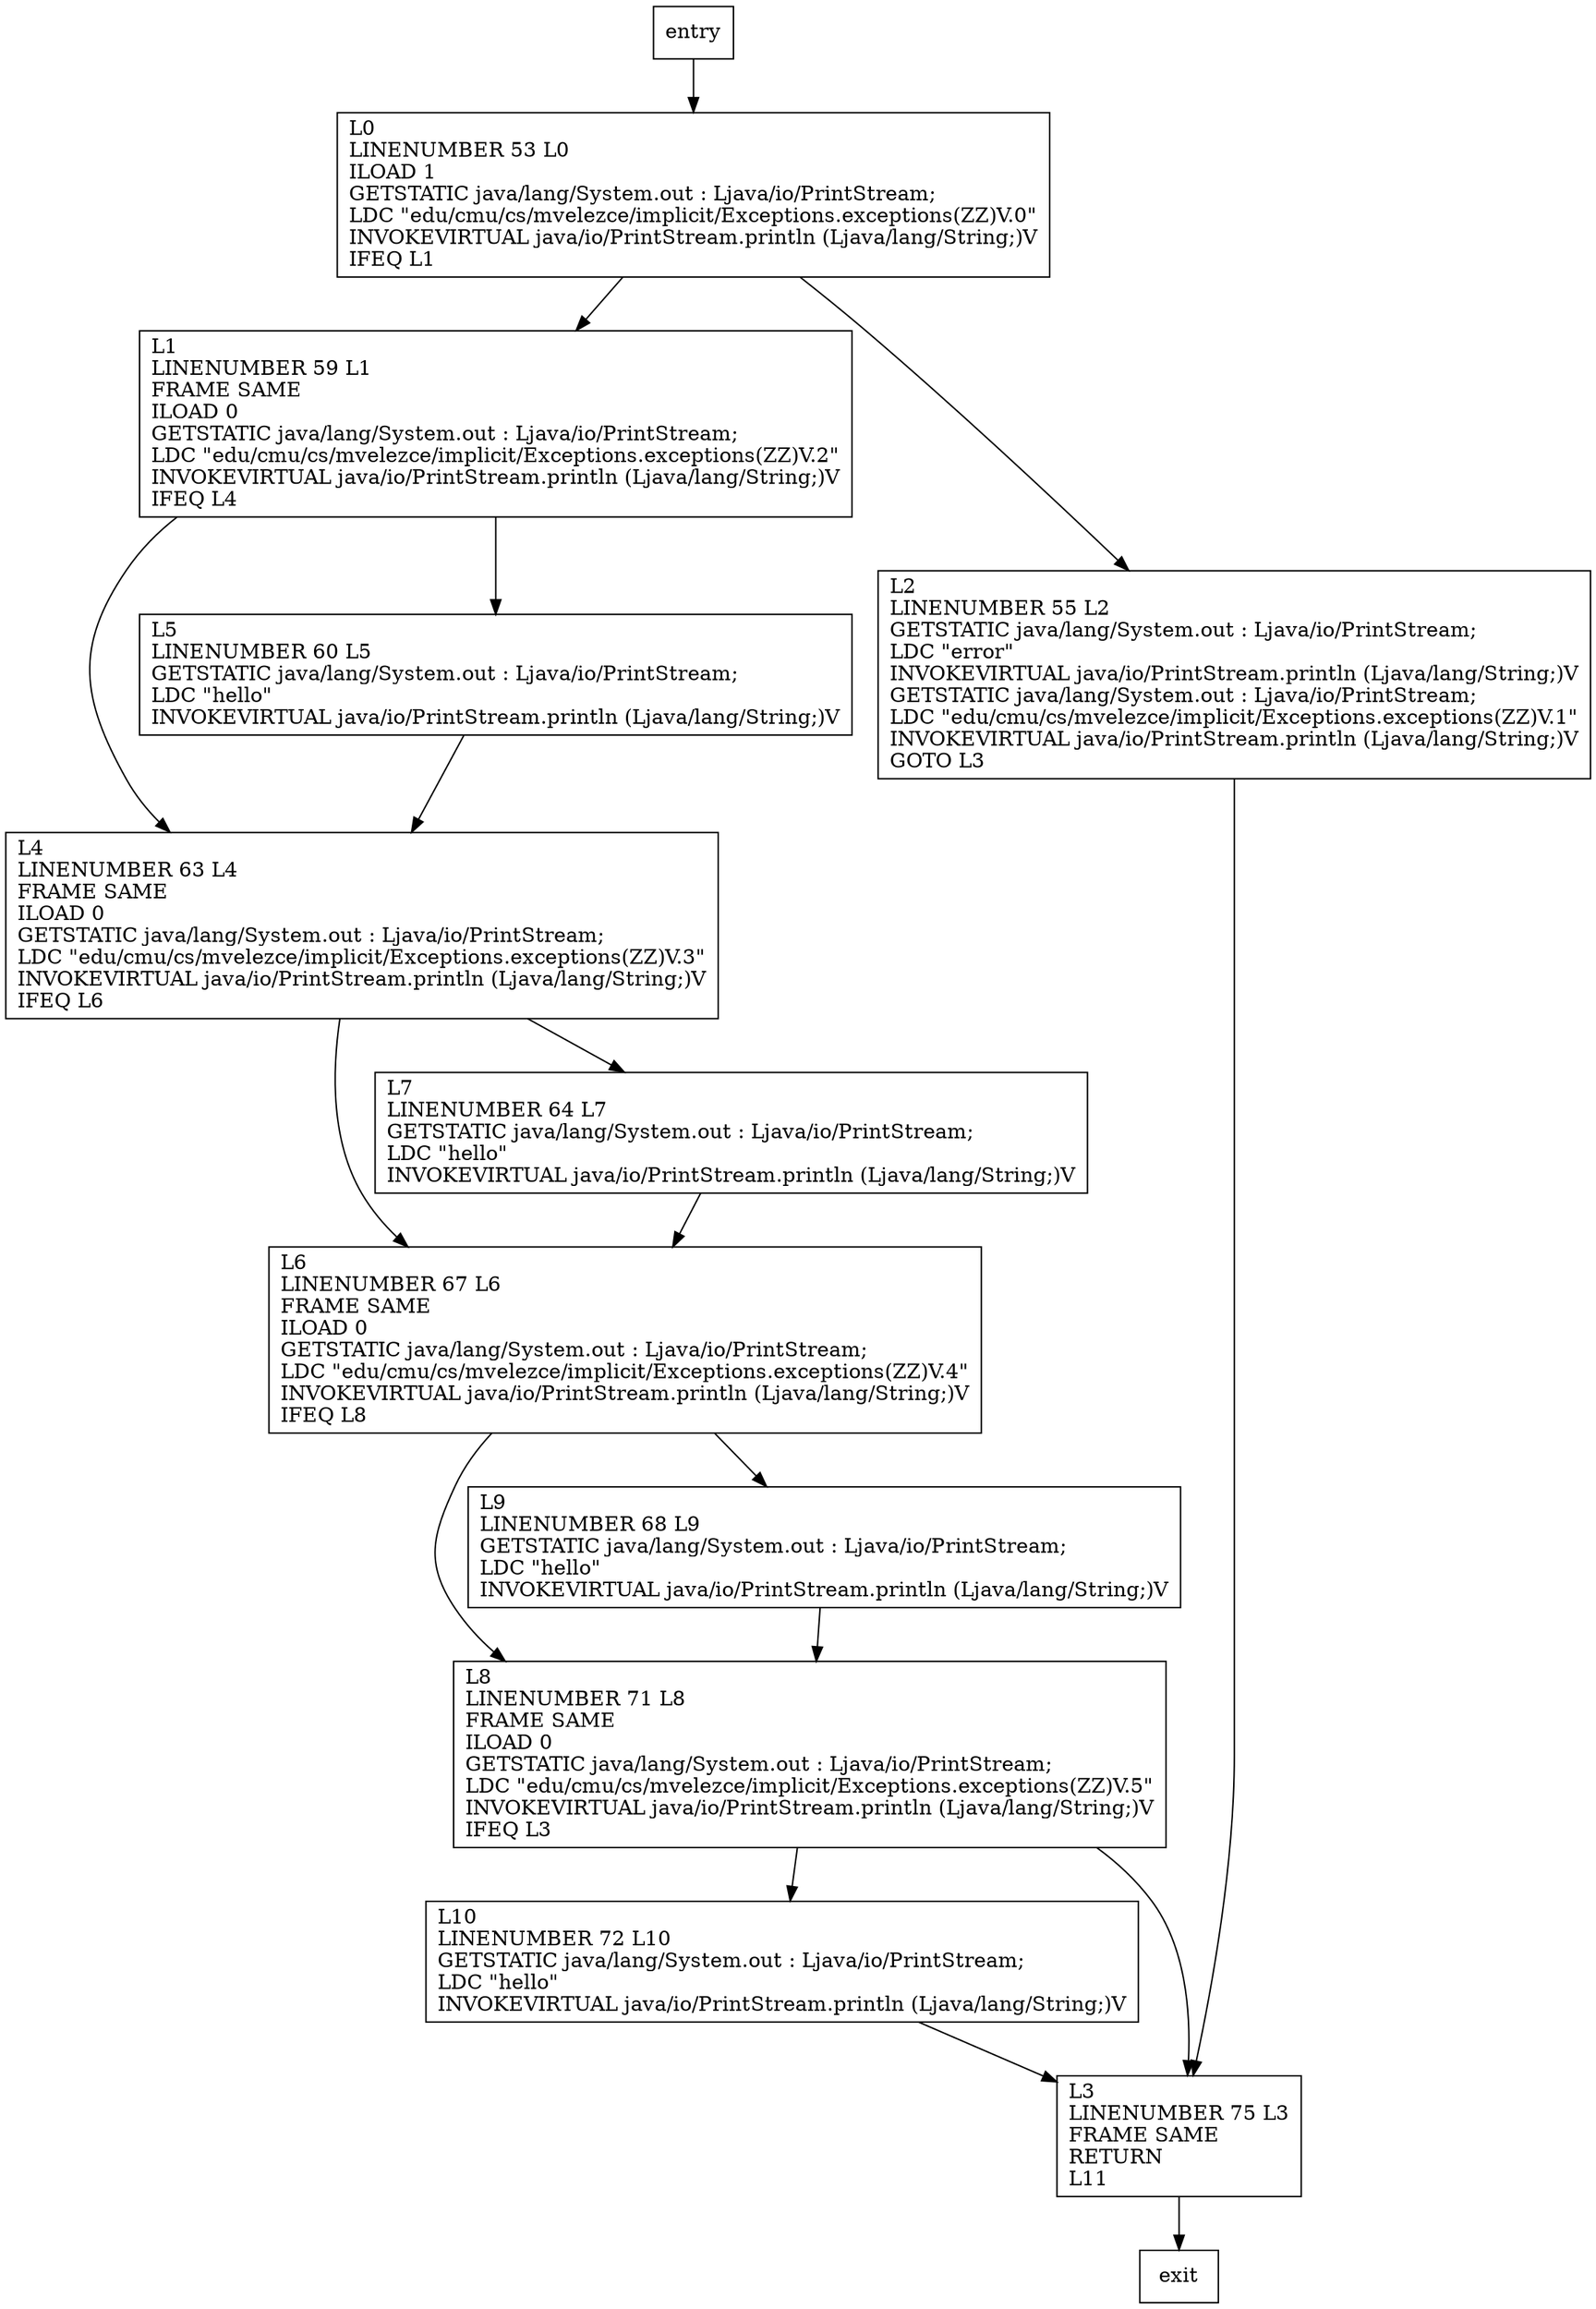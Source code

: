 digraph exceptions {
node [shape=record];
2024918163 [label="L1\lLINENUMBER 59 L1\lFRAME SAME\lILOAD 0\lGETSTATIC java/lang/System.out : Ljava/io/PrintStream;\lLDC \"edu/cmu/cs/mvelezce/implicit/Exceptions.exceptions(ZZ)V.2\"\lINVOKEVIRTUAL java/io/PrintStream.println (Ljava/lang/String;)V\lIFEQ L4\l"];
1131040331 [label="L8\lLINENUMBER 71 L8\lFRAME SAME\lILOAD 0\lGETSTATIC java/lang/System.out : Ljava/io/PrintStream;\lLDC \"edu/cmu/cs/mvelezce/implicit/Exceptions.exceptions(ZZ)V.5\"\lINVOKEVIRTUAL java/io/PrintStream.println (Ljava/lang/String;)V\lIFEQ L3\l"];
558922244 [label="L4\lLINENUMBER 63 L4\lFRAME SAME\lILOAD 0\lGETSTATIC java/lang/System.out : Ljava/io/PrintStream;\lLDC \"edu/cmu/cs/mvelezce/implicit/Exceptions.exceptions(ZZ)V.3\"\lINVOKEVIRTUAL java/io/PrintStream.println (Ljava/lang/String;)V\lIFEQ L6\l"];
1702660825 [label="L9\lLINENUMBER 68 L9\lGETSTATIC java/lang/System.out : Ljava/io/PrintStream;\lLDC \"hello\"\lINVOKEVIRTUAL java/io/PrintStream.println (Ljava/lang/String;)V\l"];
973576304 [label="L10\lLINENUMBER 72 L10\lGETSTATIC java/lang/System.out : Ljava/io/PrintStream;\lLDC \"hello\"\lINVOKEVIRTUAL java/io/PrintStream.println (Ljava/lang/String;)V\l"];
1653986196 [label="L6\lLINENUMBER 67 L6\lFRAME SAME\lILOAD 0\lGETSTATIC java/lang/System.out : Ljava/io/PrintStream;\lLDC \"edu/cmu/cs/mvelezce/implicit/Exceptions.exceptions(ZZ)V.4\"\lINVOKEVIRTUAL java/io/PrintStream.println (Ljava/lang/String;)V\lIFEQ L8\l"];
1866161430 [label="L0\lLINENUMBER 53 L0\lILOAD 1\lGETSTATIC java/lang/System.out : Ljava/io/PrintStream;\lLDC \"edu/cmu/cs/mvelezce/implicit/Exceptions.exceptions(ZZ)V.0\"\lINVOKEVIRTUAL java/io/PrintStream.println (Ljava/lang/String;)V\lIFEQ L1\l"];
1197365356 [label="L7\lLINENUMBER 64 L7\lGETSTATIC java/lang/System.out : Ljava/io/PrintStream;\lLDC \"hello\"\lINVOKEVIRTUAL java/io/PrintStream.println (Ljava/lang/String;)V\l"];
339099861 [label="L5\lLINENUMBER 60 L5\lGETSTATIC java/lang/System.out : Ljava/io/PrintStream;\lLDC \"hello\"\lINVOKEVIRTUAL java/io/PrintStream.println (Ljava/lang/String;)V\l"];
254749889 [label="L3\lLINENUMBER 75 L3\lFRAME SAME\lRETURN\lL11\l"];
107241811 [label="L2\lLINENUMBER 55 L2\lGETSTATIC java/lang/System.out : Ljava/io/PrintStream;\lLDC \"error\"\lINVOKEVIRTUAL java/io/PrintStream.println (Ljava/lang/String;)V\lGETSTATIC java/lang/System.out : Ljava/io/PrintStream;\lLDC \"edu/cmu/cs/mvelezce/implicit/Exceptions.exceptions(ZZ)V.1\"\lINVOKEVIRTUAL java/io/PrintStream.println (Ljava/lang/String;)V\lGOTO L3\l"];
entry;
exit;
1866161430 -> 2024918163;
1866161430 -> 107241811;
107241811 -> 254749889;
entry -> 1866161430;
2024918163 -> 558922244;
2024918163 -> 339099861;
1131040331 -> 973576304;
1131040331 -> 254749889;
558922244 -> 1653986196;
558922244 -> 1197365356;
1702660825 -> 1131040331;
973576304 -> 254749889;
1653986196 -> 1131040331;
1653986196 -> 1702660825;
1197365356 -> 1653986196;
339099861 -> 558922244;
254749889 -> exit;
}

